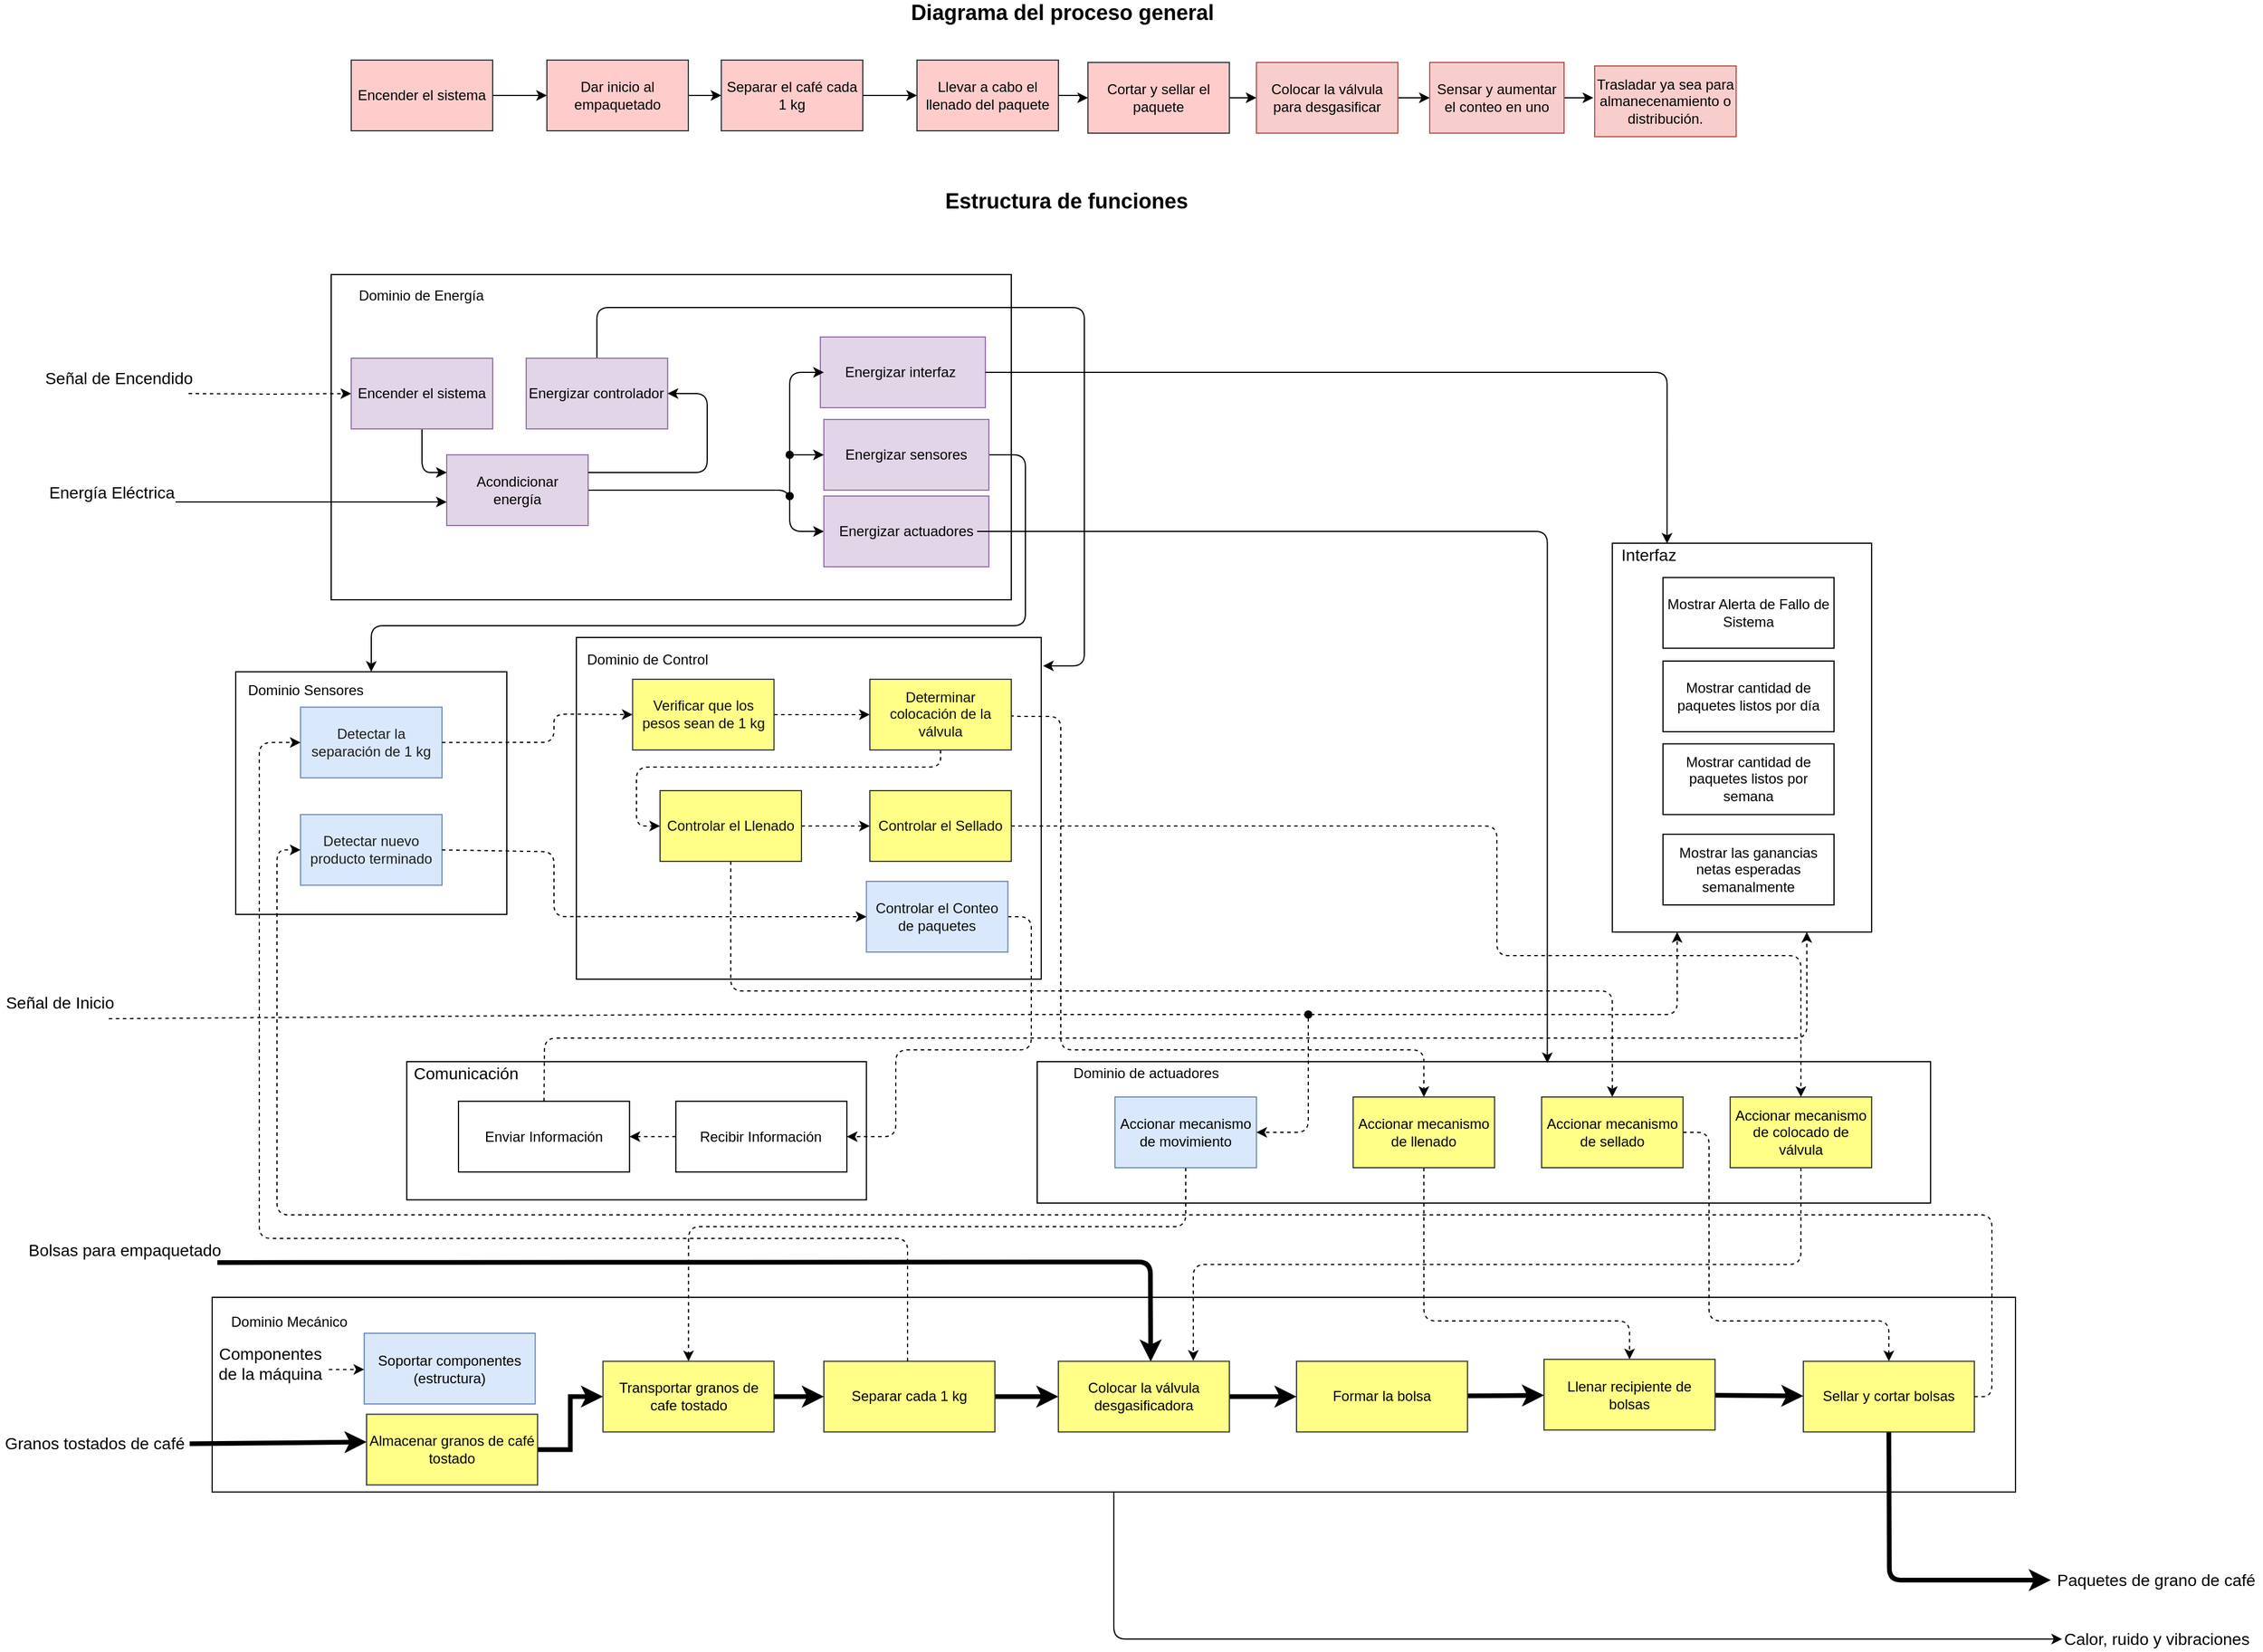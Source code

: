 <mxfile>
    <diagram id="LGRHkEk5826GOp8j9p-c" name="Diagrama de Funciones">
        <mxGraphModel dx="599" dy="356" grid="1" gridSize="10" guides="1" tooltips="1" connect="1" arrows="1" fold="1" page="1" pageScale="1" pageWidth="2336" pageHeight="1654" background="none" math="0" shadow="0">
            <root>
                <mxCell id="u75f97sQ8zGiJuDjL_UH-0"/>
                <mxCell id="u75f97sQ8zGiJuDjL_UH-1" parent="u75f97sQ8zGiJuDjL_UH-0"/>
                <mxCell id="8xO2yfuUKAtKJKmZYQV5-0" value="" style="rounded=0;whiteSpace=wrap;html=1;fillColor=none;" parent="u75f97sQ8zGiJuDjL_UH-1" vertex="1">
                    <mxGeometry x="1190" y="1020" width="757.94" height="120" as="geometry"/>
                </mxCell>
                <mxCell id="8xO2yfuUKAtKJKmZYQV5-1" value="&lt;font style=&quot;font-size: 18px&quot;&gt;&lt;b&gt;Diagrama del proceso general&lt;/b&gt;&lt;/font&gt;" style="text;html=1;strokeColor=none;fillColor=none;align=center;verticalAlign=middle;whiteSpace=wrap;rounded=0;" parent="u75f97sQ8zGiJuDjL_UH-1" vertex="1">
                    <mxGeometry x="1073.87" y="120" width="275" height="20" as="geometry"/>
                </mxCell>
                <mxCell id="8xO2yfuUKAtKJKmZYQV5-2" value="" style="edgeStyle=orthogonalEdgeStyle;rounded=0;orthogonalLoop=1;jettySize=auto;html=1;fontColor=#000000;" parent="u75f97sQ8zGiJuDjL_UH-1" source="8xO2yfuUKAtKJKmZYQV5-15" target="8xO2yfuUKAtKJKmZYQV5-7" edge="1">
                    <mxGeometry relative="1" as="geometry"/>
                </mxCell>
                <mxCell id="8xO2yfuUKAtKJKmZYQV5-3" value="Llevar a cabo el llenado del paquete" style="rounded=0;whiteSpace=wrap;html=1;fillColor=#ffcccc;strokeColor=#36393d;fontColor=#000000;" parent="u75f97sQ8zGiJuDjL_UH-1" vertex="1">
                    <mxGeometry x="1088" y="170" width="120" height="60" as="geometry"/>
                </mxCell>
                <mxCell id="8xO2yfuUKAtKJKmZYQV5-4" style="edgeStyle=orthogonalEdgeStyle;rounded=0;orthogonalLoop=1;jettySize=auto;html=1;exitX=1;exitY=0.5;exitDx=0;exitDy=0;endArrow=classic;endFill=1;fontColor=#000000;" parent="u75f97sQ8zGiJuDjL_UH-1" source="8xO2yfuUKAtKJKmZYQV5-5" edge="1">
                    <mxGeometry relative="1" as="geometry">
                        <mxPoint x="1661.771" y="201.857" as="targetPoint"/>
                    </mxGeometry>
                </mxCell>
                <mxCell id="8xO2yfuUKAtKJKmZYQV5-5" value="&lt;span&gt;Sensar y aumentar el conteo en uno&lt;/span&gt;" style="rounded=0;whiteSpace=wrap;html=1;fillColor=#f8cecc;strokeColor=#b85450;fontColor=#000000;" parent="u75f97sQ8zGiJuDjL_UH-1" vertex="1">
                    <mxGeometry x="1523" y="172" width="114" height="60" as="geometry"/>
                </mxCell>
                <mxCell id="8xO2yfuUKAtKJKmZYQV5-6" value="" style="edgeStyle=orthogonalEdgeStyle;rounded=0;orthogonalLoop=1;jettySize=auto;html=1;fontColor=#000000;" parent="u75f97sQ8zGiJuDjL_UH-1" source="8xO2yfuUKAtKJKmZYQV5-7" target="8xO2yfuUKAtKJKmZYQV5-5" edge="1">
                    <mxGeometry relative="1" as="geometry"/>
                </mxCell>
                <mxCell id="8xO2yfuUKAtKJKmZYQV5-7" value="Colocar la válvula para desgasificar" style="rounded=0;whiteSpace=wrap;html=1;fillColor=#f8cecc;strokeColor=#b85450;fontColor=#000000;" parent="u75f97sQ8zGiJuDjL_UH-1" vertex="1">
                    <mxGeometry x="1376" y="172" width="120" height="60" as="geometry"/>
                </mxCell>
                <mxCell id="8xO2yfuUKAtKJKmZYQV5-8" value="Trasladar ya sea para almanecenamiento o distribución." style="rounded=0;whiteSpace=wrap;html=1;fillColor=#f8cecc;strokeColor=#b85450;fontColor=#000000;" parent="u75f97sQ8zGiJuDjL_UH-1" vertex="1">
                    <mxGeometry x="1663" y="175" width="120" height="60" as="geometry"/>
                </mxCell>
                <mxCell id="8xO2yfuUKAtKJKmZYQV5-9" value="" style="edgeStyle=orthogonalEdgeStyle;rounded=0;orthogonalLoop=1;jettySize=auto;html=1;fontColor=#000000;" parent="u75f97sQ8zGiJuDjL_UH-1" source="8xO2yfuUKAtKJKmZYQV5-10" target="8xO2yfuUKAtKJKmZYQV5-12" edge="1">
                    <mxGeometry relative="1" as="geometry"/>
                </mxCell>
                <mxCell id="8xO2yfuUKAtKJKmZYQV5-10" value="Encender el sistema" style="rounded=0;whiteSpace=wrap;html=1;fillColor=#ffcccc;strokeColor=#36393d;fontColor=#000000;" parent="u75f97sQ8zGiJuDjL_UH-1" vertex="1">
                    <mxGeometry x="608" y="170" width="120" height="60" as="geometry"/>
                </mxCell>
                <mxCell id="8xO2yfuUKAtKJKmZYQV5-11" value="" style="edgeStyle=orthogonalEdgeStyle;rounded=0;orthogonalLoop=1;jettySize=auto;html=1;fontColor=#000000;" parent="u75f97sQ8zGiJuDjL_UH-1" source="8xO2yfuUKAtKJKmZYQV5-12" target="8xO2yfuUKAtKJKmZYQV5-14" edge="1">
                    <mxGeometry relative="1" as="geometry"/>
                </mxCell>
                <mxCell id="8xO2yfuUKAtKJKmZYQV5-12" value="Dar inicio al empaquetado" style="rounded=0;whiteSpace=wrap;html=1;fillColor=#ffcccc;strokeColor=#36393d;fontColor=#000000;" parent="u75f97sQ8zGiJuDjL_UH-1" vertex="1">
                    <mxGeometry x="774" y="170" width="120" height="60" as="geometry"/>
                </mxCell>
                <mxCell id="8xO2yfuUKAtKJKmZYQV5-13" value="" style="edgeStyle=orthogonalEdgeStyle;rounded=0;orthogonalLoop=1;jettySize=auto;html=1;fontColor=#000000;" parent="u75f97sQ8zGiJuDjL_UH-1" source="8xO2yfuUKAtKJKmZYQV5-14" target="8xO2yfuUKAtKJKmZYQV5-3" edge="1">
                    <mxGeometry relative="1" as="geometry"/>
                </mxCell>
                <mxCell id="8xO2yfuUKAtKJKmZYQV5-14" value="Separar el café cada 1 kg" style="rounded=0;whiteSpace=wrap;html=1;fillColor=#ffcccc;strokeColor=#36393d;fontColor=#000000;" parent="u75f97sQ8zGiJuDjL_UH-1" vertex="1">
                    <mxGeometry x="922" y="170" width="120" height="60" as="geometry"/>
                </mxCell>
                <mxCell id="8xO2yfuUKAtKJKmZYQV5-15" value="&lt;span&gt;Cortar y sellar el paquete&lt;br&gt;&lt;/span&gt;" style="rounded=0;whiteSpace=wrap;html=1;fillColor=#ffcccc;strokeColor=#36393d;fontColor=#000000;" parent="u75f97sQ8zGiJuDjL_UH-1" vertex="1">
                    <mxGeometry x="1233.06" y="172" width="120" height="60" as="geometry"/>
                </mxCell>
                <mxCell id="8xO2yfuUKAtKJKmZYQV5-16" value="" style="edgeStyle=orthogonalEdgeStyle;rounded=0;orthogonalLoop=1;jettySize=auto;html=1;fontColor=#000000;" parent="u75f97sQ8zGiJuDjL_UH-1" source="8xO2yfuUKAtKJKmZYQV5-3" target="8xO2yfuUKAtKJKmZYQV5-15" edge="1">
                    <mxGeometry relative="1" as="geometry">
                        <mxPoint x="1199.88" y="371" as="sourcePoint"/>
                        <mxPoint x="1444.12" y="371" as="targetPoint"/>
                    </mxGeometry>
                </mxCell>
                <mxCell id="8xO2yfuUKAtKJKmZYQV5-17" value="&lt;font style=&quot;font-size: 18px&quot;&gt;&lt;b&gt;Estructura de funciones&lt;/b&gt;&lt;/font&gt;" style="text;html=1;strokeColor=none;fillColor=none;align=center;verticalAlign=middle;whiteSpace=wrap;rounded=0;" parent="u75f97sQ8zGiJuDjL_UH-1" vertex="1">
                    <mxGeometry x="1084.5" y="280" width="260" height="20" as="geometry"/>
                </mxCell>
                <mxCell id="8xO2yfuUKAtKJKmZYQV5-18" value="" style="rounded=0;whiteSpace=wrap;html=1;fillColor=none;" parent="u75f97sQ8zGiJuDjL_UH-1" vertex="1">
                    <mxGeometry x="591" y="352.03" width="577" height="276" as="geometry"/>
                </mxCell>
                <mxCell id="6zSDcwNeayKkZa556VkB-0" style="edgeStyle=orthogonalEdgeStyle;rounded=1;orthogonalLoop=1;jettySize=auto;html=1;exitX=1;exitY=0.5;exitDx=0;exitDy=0;entryX=0;entryY=0.5;entryDx=0;entryDy=0;fontColor=#000000;" parent="u75f97sQ8zGiJuDjL_UH-1" source="8xO2yfuUKAtKJKmZYQV5-19" target="8xO2yfuUKAtKJKmZYQV5-24" edge="1">
                    <mxGeometry relative="1" as="geometry">
                        <Array as="points">
                            <mxPoint x="980" y="535"/>
                            <mxPoint x="980" y="570"/>
                        </Array>
                    </mxGeometry>
                </mxCell>
                <mxCell id="8xO2yfuUKAtKJKmZYQV5-19" value="" style="rounded=0;whiteSpace=wrap;html=1;fillColor=#e1d5e7;strokeColor=#9673a6;fontColor=#000000;" parent="u75f97sQ8zGiJuDjL_UH-1" vertex="1">
                    <mxGeometry x="689.0" y="505" width="120" height="60" as="geometry"/>
                </mxCell>
                <mxCell id="8xO2yfuUKAtKJKmZYQV5-20" value="Acondicionar energía" style="text;html=1;align=center;verticalAlign=middle;whiteSpace=wrap;rounded=0;fontColor=#000000;" parent="u75f97sQ8zGiJuDjL_UH-1" vertex="1">
                    <mxGeometry x="699.0" y="505" width="100" height="60" as="geometry"/>
                </mxCell>
                <mxCell id="8xO2yfuUKAtKJKmZYQV5-21" style="edgeStyle=orthogonalEdgeStyle;rounded=1;orthogonalLoop=1;jettySize=auto;html=1;exitX=0.5;exitY=0;exitDx=0;exitDy=0;entryX=1.004;entryY=0.083;entryDx=0;entryDy=0;entryPerimeter=0;" parent="u75f97sQ8zGiJuDjL_UH-1" source="8xO2yfuUKAtKJKmZYQV5-22" target="8xO2yfuUKAtKJKmZYQV5-75" edge="1">
                    <mxGeometry relative="1" as="geometry">
                        <Array as="points">
                            <mxPoint x="816" y="380"/>
                            <mxPoint x="1230" y="380"/>
                            <mxPoint x="1230" y="684"/>
                        </Array>
                    </mxGeometry>
                </mxCell>
                <mxCell id="8xO2yfuUKAtKJKmZYQV5-22" value="Energizar controlador" style="rounded=0;whiteSpace=wrap;html=1;fillColor=#e1d5e7;strokeColor=#9673a6;fontColor=#000000;" parent="u75f97sQ8zGiJuDjL_UH-1" vertex="1">
                    <mxGeometry x="756.44" y="423" width="120" height="60" as="geometry"/>
                </mxCell>
                <mxCell id="8xO2yfuUKAtKJKmZYQV5-23" value="" style="rounded=0;whiteSpace=wrap;html=1;fillColor=#e1d5e7;strokeColor=#9673a6;fontColor=#000000;" parent="u75f97sQ8zGiJuDjL_UH-1" vertex="1">
                    <mxGeometry x="1006.0" y="405" width="140" height="60" as="geometry"/>
                </mxCell>
                <mxCell id="8xO2yfuUKAtKJKmZYQV5-24" value="" style="rounded=0;whiteSpace=wrap;html=1;fillColor=#e1d5e7;strokeColor=#9673a6;fontColor=#000000;" parent="u75f97sQ8zGiJuDjL_UH-1" vertex="1">
                    <mxGeometry x="1009.0" y="540" width="140" height="60" as="geometry"/>
                </mxCell>
                <mxCell id="8xO2yfuUKAtKJKmZYQV5-26" style="edgeStyle=orthogonalEdgeStyle;rounded=1;orthogonalLoop=1;jettySize=auto;html=1;entryX=0.211;entryY=0.001;entryDx=0;entryDy=0;exitX=1;exitY=0.5;exitDx=0;exitDy=0;entryPerimeter=0;" parent="u75f97sQ8zGiJuDjL_UH-1" source="8xO2yfuUKAtKJKmZYQV5-23" target="8xO2yfuUKAtKJKmZYQV5-82" edge="1">
                    <mxGeometry relative="1" as="geometry">
                        <mxPoint x="1150" y="435" as="sourcePoint"/>
                    </mxGeometry>
                </mxCell>
                <mxCell id="8xO2yfuUKAtKJKmZYQV5-27" value="Energizar interfaz" style="text;html=1;align=center;verticalAlign=middle;whiteSpace=wrap;rounded=0;fontColor=#000000;" parent="u75f97sQ8zGiJuDjL_UH-1" vertex="1">
                    <mxGeometry x="1009.0" y="405" width="130" height="60" as="geometry"/>
                </mxCell>
                <mxCell id="8xO2yfuUKAtKJKmZYQV5-28" style="edgeStyle=orthogonalEdgeStyle;rounded=1;orthogonalLoop=1;jettySize=auto;html=1;exitX=1;exitY=0.5;exitDx=0;exitDy=0;entryX=0.571;entryY=0.01;entryDx=0;entryDy=0;entryPerimeter=0;" parent="u75f97sQ8zGiJuDjL_UH-1" source="8xO2yfuUKAtKJKmZYQV5-29" target="8xO2yfuUKAtKJKmZYQV5-0" edge="1">
                    <mxGeometry relative="1" as="geometry"/>
                </mxCell>
                <mxCell id="8xO2yfuUKAtKJKmZYQV5-29" value="Energizar actuadores" style="text;html=1;align=center;verticalAlign=middle;whiteSpace=wrap;rounded=0;fontColor=#000000;" parent="u75f97sQ8zGiJuDjL_UH-1" vertex="1">
                    <mxGeometry x="1019.0" y="545" width="120" height="50" as="geometry"/>
                </mxCell>
                <mxCell id="8xO2yfuUKAtKJKmZYQV5-30" value="" style="rounded=0;whiteSpace=wrap;html=1;fontColor=#000000;" parent="u75f97sQ8zGiJuDjL_UH-1" vertex="1">
                    <mxGeometry x="1009.0" y="475" width="140" height="60" as="geometry"/>
                </mxCell>
                <mxCell id="8xO2yfuUKAtKJKmZYQV5-31" style="edgeStyle=orthogonalEdgeStyle;rounded=1;orthogonalLoop=1;jettySize=auto;html=1;exitX=1;exitY=0.5;exitDx=0;exitDy=0;entryX=0.5;entryY=0;entryDx=0;entryDy=0;" parent="u75f97sQ8zGiJuDjL_UH-1" source="8xO2yfuUKAtKJKmZYQV5-32" target="8xO2yfuUKAtKJKmZYQV5-71" edge="1">
                    <mxGeometry relative="1" as="geometry">
                        <Array as="points">
                            <mxPoint x="1180" y="505"/>
                            <mxPoint x="1180" y="650"/>
                            <mxPoint x="625" y="650"/>
                        </Array>
                    </mxGeometry>
                </mxCell>
                <mxCell id="8xO2yfuUKAtKJKmZYQV5-32" value="Energizar sensores" style="text;html=1;strokeColor=#9673a6;fillColor=#e1d5e7;align=center;verticalAlign=middle;whiteSpace=wrap;rounded=0;fontColor=#000000;" parent="u75f97sQ8zGiJuDjL_UH-1" vertex="1">
                    <mxGeometry x="1009.0" y="475" width="140" height="60" as="geometry"/>
                </mxCell>
                <mxCell id="8xO2yfuUKAtKJKmZYQV5-38" value="Dominio de Energía" style="text;html=1;align=center;verticalAlign=middle;resizable=0;points=[];autosize=1;" parent="u75f97sQ8zGiJuDjL_UH-1" vertex="1">
                    <mxGeometry x="607.21" y="360" width="120" height="20" as="geometry"/>
                </mxCell>
                <mxCell id="8xO2yfuUKAtKJKmZYQV5-39" style="edgeStyle=orthogonalEdgeStyle;rounded=0;orthogonalLoop=1;jettySize=auto;html=1;entryX=0;entryY=0.5;entryDx=0;entryDy=0;dashed=1;" parent="u75f97sQ8zGiJuDjL_UH-1" target="8xO2yfuUKAtKJKmZYQV5-41" edge="1">
                    <mxGeometry relative="1" as="geometry">
                        <mxPoint x="470" y="453" as="sourcePoint"/>
                    </mxGeometry>
                </mxCell>
                <mxCell id="8xO2yfuUKAtKJKmZYQV5-40" style="edgeStyle=orthogonalEdgeStyle;rounded=1;orthogonalLoop=1;jettySize=auto;html=1;entryX=0;entryY=0.25;entryDx=0;entryDy=0;fontColor=#000000;" parent="u75f97sQ8zGiJuDjL_UH-1" source="8xO2yfuUKAtKJKmZYQV5-41" target="8xO2yfuUKAtKJKmZYQV5-19" edge="1">
                    <mxGeometry relative="1" as="geometry"/>
                </mxCell>
                <mxCell id="8xO2yfuUKAtKJKmZYQV5-41" value="Encender el sistema" style="rounded=0;whiteSpace=wrap;html=1;fillColor=#e1d5e7;strokeColor=#9673a6;fontColor=#000000;" parent="u75f97sQ8zGiJuDjL_UH-1" vertex="1">
                    <mxGeometry x="608.0" y="423" width="120" height="60" as="geometry"/>
                </mxCell>
                <mxCell id="8xO2yfuUKAtKJKmZYQV5-42" value="&lt;font style=&quot;font-size: 14px&quot;&gt;Energía Eléctrica&lt;/font&gt;" style="text;html=1;strokeColor=none;fillColor=none;align=center;verticalAlign=middle;whiteSpace=wrap;rounded=0;glass=0;rotation=0;" parent="u75f97sQ8zGiJuDjL_UH-1" vertex="1">
                    <mxGeometry x="344.85" y="527" width="120" height="20" as="geometry"/>
                </mxCell>
                <mxCell id="8xO2yfuUKAtKJKmZYQV5-43" value="" style="endArrow=classic;html=1;entryX=0;entryY=0.5;entryDx=0;entryDy=0;exitX=1;exitY=0.5;exitDx=0;exitDy=0;rounded=0;" parent="u75f97sQ8zGiJuDjL_UH-1" edge="1">
                    <mxGeometry width="50" height="50" relative="1" as="geometry">
                        <mxPoint x="459" y="545" as="sourcePoint"/>
                        <mxPoint x="689" y="545" as="targetPoint"/>
                    </mxGeometry>
                </mxCell>
                <mxCell id="8xO2yfuUKAtKJKmZYQV5-44" value="&lt;font style=&quot;font-size: 14px&quot;&gt;Señal de Encendido&lt;br&gt;&lt;/font&gt;" style="text;html=1;strokeColor=none;fillColor=none;align=center;verticalAlign=middle;whiteSpace=wrap;rounded=0;glass=0;" parent="u75f97sQ8zGiJuDjL_UH-1" vertex="1">
                    <mxGeometry x="344.85" y="430" width="131.7" height="20" as="geometry"/>
                </mxCell>
                <mxCell id="8xO2yfuUKAtKJKmZYQV5-45" value="" style="rounded=0;whiteSpace=wrap;html=1;strokeWidth=1;glass=0;fillColor=none;" parent="u75f97sQ8zGiJuDjL_UH-1" vertex="1">
                    <mxGeometry x="655.13" y="1020.0" width="390" height="117.26" as="geometry"/>
                </mxCell>
                <mxCell id="8xO2yfuUKAtKJKmZYQV5-46" value="&lt;font style=&quot;font-size: 14px&quot;&gt;Comunicación&lt;/font&gt;" style="text;html=1;strokeColor=none;fillColor=none;align=center;verticalAlign=middle;whiteSpace=wrap;rounded=0;" parent="u75f97sQ8zGiJuDjL_UH-1" vertex="1">
                    <mxGeometry x="655.13" y="1020.0" width="100.91" height="20" as="geometry"/>
                </mxCell>
                <mxCell id="8xO2yfuUKAtKJKmZYQV5-47" value="Enviar Información" style="rounded=0;whiteSpace=wrap;html=1;" parent="u75f97sQ8zGiJuDjL_UH-1" vertex="1">
                    <mxGeometry x="699.005" y="1053.63" width="145.116" height="60" as="geometry"/>
                </mxCell>
                <mxCell id="4" style="edgeStyle=orthogonalEdgeStyle;rounded=0;orthogonalLoop=1;jettySize=auto;html=1;exitX=0;exitY=0.5;exitDx=0;exitDy=0;entryX=1;entryY=0.5;entryDx=0;entryDy=0;dashed=1;strokeWidth=1;" parent="u75f97sQ8zGiJuDjL_UH-1" source="8xO2yfuUKAtKJKmZYQV5-48" target="8xO2yfuUKAtKJKmZYQV5-47" edge="1">
                    <mxGeometry relative="1" as="geometry"/>
                </mxCell>
                <mxCell id="8xO2yfuUKAtKJKmZYQV5-48" value="Recibir Información" style="rounded=0;whiteSpace=wrap;html=1;" parent="u75f97sQ8zGiJuDjL_UH-1" vertex="1">
                    <mxGeometry x="883.403" y="1053.63" width="145.116" height="60" as="geometry"/>
                </mxCell>
                <mxCell id="8xO2yfuUKAtKJKmZYQV5-49" value="" style="whiteSpace=wrap;html=1;fillColor=none;" parent="u75f97sQ8zGiJuDjL_UH-1" vertex="1">
                    <mxGeometry x="490" y="1220" width="1530" height="165.24" as="geometry"/>
                </mxCell>
                <mxCell id="8xO2yfuUKAtKJKmZYQV5-50" style="edgeStyle=orthogonalEdgeStyle;rounded=0;orthogonalLoop=1;jettySize=auto;html=1;entryX=0;entryY=0.5;entryDx=0;entryDy=0;strokeWidth=4;fontColor=#000000;" parent="u75f97sQ8zGiJuDjL_UH-1" source="8xO2yfuUKAtKJKmZYQV5-51" target="8xO2yfuUKAtKJKmZYQV5-63" edge="1">
                    <mxGeometry relative="1" as="geometry"/>
                </mxCell>
                <mxCell id="8xO2yfuUKAtKJKmZYQV5-51" value="Almacenar granos de café tostado" style="rounded=0;whiteSpace=wrap;html=1;fillColor=#ffff88;strokeColor=#36393d;fontColor=#000000;" parent="u75f97sQ8zGiJuDjL_UH-1" vertex="1">
                    <mxGeometry x="621.003" y="1319.24" width="145.116" height="60" as="geometry"/>
                </mxCell>
                <mxCell id="8xO2yfuUKAtKJKmZYQV5-52" value="Dominio Mecánico" style="text;html=1;align=center;verticalAlign=middle;resizable=0;points=[];autosize=1;" parent="u75f97sQ8zGiJuDjL_UH-1" vertex="1">
                    <mxGeometry x="500.0" y="1230.5" width="110" height="20" as="geometry"/>
                </mxCell>
                <mxCell id="8xO2yfuUKAtKJKmZYQV5-54" value="" style="endArrow=classic;html=1;strokeWidth=4;exitX=1;exitY=0.5;exitDx=0;exitDy=0;entryX=0;entryY=0.392;entryDx=0;entryDy=0;entryPerimeter=0;" parent="u75f97sQ8zGiJuDjL_UH-1" source="8xO2yfuUKAtKJKmZYQV5-55" target="8xO2yfuUKAtKJKmZYQV5-51" edge="1">
                    <mxGeometry width="50" height="50" relative="1" as="geometry">
                        <mxPoint x="505.65" y="1355.63" as="sourcePoint"/>
                        <mxPoint x="550.27" y="1343.98" as="targetPoint"/>
                    </mxGeometry>
                </mxCell>
                <mxCell id="8xO2yfuUKAtKJKmZYQV5-55" value="&lt;font style=&quot;font-size: 14px&quot;&gt;Granos tostados de café&lt;/font&gt;" style="text;html=1;strokeColor=none;fillColor=none;align=center;verticalAlign=middle;whiteSpace=wrap;rounded=0;glass=0;" parent="u75f97sQ8zGiJuDjL_UH-1" vertex="1">
                    <mxGeometry x="310" y="1334.24" width="160.9" height="20" as="geometry"/>
                </mxCell>
                <mxCell id="8xO2yfuUKAtKJKmZYQV5-56" value="" style="endArrow=classic;html=1;entryX=0;entryY=0.5;entryDx=0;entryDy=0;exitX=0.5;exitY=1;exitDx=0;exitDy=0;" parent="u75f97sQ8zGiJuDjL_UH-1" source="8xO2yfuUKAtKJKmZYQV5-49" target="8xO2yfuUKAtKJKmZYQV5-58" edge="1">
                    <mxGeometry x="1869.12" y="1427.46" width="50" height="50" as="geometry">
                        <mxPoint x="1444" y="1455.24" as="sourcePoint"/>
                        <mxPoint x="1997.42" y="1485.24" as="targetPoint"/>
                        <Array as="points">
                            <mxPoint x="1255" y="1510"/>
                        </Array>
                    </mxGeometry>
                </mxCell>
                <mxCell id="8xO2yfuUKAtKJKmZYQV5-57" value="" style="endArrow=classic;html=1;entryX=0;entryY=0.5;entryDx=0;entryDy=0;strokeWidth=4;exitX=0.5;exitY=1;exitDx=0;exitDy=0;" parent="u75f97sQ8zGiJuDjL_UH-1" source="8xO2yfuUKAtKJKmZYQV5-68" target="8xO2yfuUKAtKJKmZYQV5-59" edge="1">
                    <mxGeometry x="1894" y="1091.7" width="50" height="50" as="geometry">
                        <mxPoint x="1672.561" y="1334.24" as="sourcePoint"/>
                        <mxPoint x="2020.6" y="1434.24" as="targetPoint"/>
                        <Array as="points">
                            <mxPoint x="1913" y="1460"/>
                        </Array>
                    </mxGeometry>
                </mxCell>
                <mxCell id="8xO2yfuUKAtKJKmZYQV5-58" value="&lt;font style=&quot;font-size: 14px&quot;&gt;Calor, ruido y vibraciones&lt;/font&gt;" style="text;html=1;strokeColor=none;fillColor=none;align=center;verticalAlign=middle;whiteSpace=wrap;rounded=0;glass=0;" parent="u75f97sQ8zGiJuDjL_UH-1" vertex="1">
                    <mxGeometry x="2059.5" y="1500" width="160" height="20" as="geometry"/>
                </mxCell>
                <mxCell id="8xO2yfuUKAtKJKmZYQV5-59" value="&lt;font style=&quot;font-size: 14px&quot;&gt;Paquetes de grano de café&lt;/font&gt;" style="text;html=1;strokeColor=none;fillColor=none;align=center;verticalAlign=middle;whiteSpace=wrap;rounded=0;glass=0;" parent="u75f97sQ8zGiJuDjL_UH-1" vertex="1">
                    <mxGeometry x="2050" y="1450" width="179" height="20" as="geometry"/>
                </mxCell>
                <mxCell id="8xO2yfuUKAtKJKmZYQV5-60" value="Soportar componentes (estructura)" style="rounded=0;whiteSpace=wrap;html=1;fillColor=#dae8fc;strokeColor=#6c8ebf;fontColor=#000000;" parent="u75f97sQ8zGiJuDjL_UH-1" vertex="1">
                    <mxGeometry x="619.003" y="1250.5" width="145.116" height="60" as="geometry"/>
                </mxCell>
                <mxCell id="8xO2yfuUKAtKJKmZYQV5-61" style="edgeStyle=orthogonalEdgeStyle;rounded=0;orthogonalLoop=1;jettySize=auto;html=1;exitX=1;exitY=0.75;exitDx=0;exitDy=0;dashed=1;" parent="u75f97sQ8zGiJuDjL_UH-1" source="8xO2yfuUKAtKJKmZYQV5-62" edge="1">
                    <mxGeometry relative="1" as="geometry">
                        <mxPoint x="619" y="1280.24" as="targetPoint"/>
                    </mxGeometry>
                </mxCell>
                <mxCell id="8xO2yfuUKAtKJKmZYQV5-62" value="&lt;font style=&quot;font-size: 14px&quot;&gt;Componentes de la máquina&lt;/font&gt;" style="text;html=1;strokeColor=none;fillColor=none;align=center;verticalAlign=middle;whiteSpace=wrap;rounded=0;glass=0;" parent="u75f97sQ8zGiJuDjL_UH-1" vertex="1">
                    <mxGeometry x="490" y="1266.24" width="99" height="20" as="geometry"/>
                </mxCell>
                <mxCell id="8xO2yfuUKAtKJKmZYQV5-63" value="Transportar granos de cafe tostado" style="rounded=0;whiteSpace=wrap;html=1;fillColor=#ffff88;strokeColor=#36393d;fontColor=#000000;" parent="u75f97sQ8zGiJuDjL_UH-1" vertex="1">
                    <mxGeometry x="821.593" y="1274.24" width="145.116" height="60" as="geometry"/>
                </mxCell>
                <mxCell id="24" value="" style="edgeStyle=orthogonalEdgeStyle;rounded=1;orthogonalLoop=1;jettySize=auto;html=1;strokeWidth=4;fontColor=#000000;" parent="u75f97sQ8zGiJuDjL_UH-1" source="8xO2yfuUKAtKJKmZYQV5-64" target="19" edge="1">
                    <mxGeometry relative="1" as="geometry"/>
                </mxCell>
                <mxCell id="8xO2yfuUKAtKJKmZYQV5-64" value="Separar cada 1 kg" style="rounded=0;whiteSpace=wrap;html=1;fillColor=#ffff88;strokeColor=#36393d;fontColor=#000000;" parent="u75f97sQ8zGiJuDjL_UH-1" vertex="1">
                    <mxGeometry x="1009.003" y="1274.24" width="145.116" height="60" as="geometry"/>
                </mxCell>
                <mxCell id="8xO2yfuUKAtKJKmZYQV5-65" style="edgeStyle=orthogonalEdgeStyle;rounded=0;orthogonalLoop=1;jettySize=auto;html=1;entryX=0;entryY=0.5;entryDx=0;entryDy=0;exitX=1;exitY=0.5;exitDx=0;exitDy=0;strokeWidth=4;fontColor=#000000;" parent="u75f97sQ8zGiJuDjL_UH-1" source="8xO2yfuUKAtKJKmZYQV5-63" target="8xO2yfuUKAtKJKmZYQV5-64" edge="1">
                    <mxGeometry relative="1" as="geometry">
                        <mxPoint x="957.0" y="1349.12" as="sourcePoint"/>
                        <mxPoint x="1002.763" y="1349.12" as="targetPoint"/>
                    </mxGeometry>
                </mxCell>
                <mxCell id="28" value="" style="edgeStyle=none;html=1;strokeWidth=4;" edge="1" parent="u75f97sQ8zGiJuDjL_UH-1" source="8xO2yfuUKAtKJKmZYQV5-66" target="27">
                    <mxGeometry relative="1" as="geometry"/>
                </mxCell>
                <mxCell id="8xO2yfuUKAtKJKmZYQV5-66" value="Formar la bolsa" style="rounded=0;whiteSpace=wrap;html=1;fillColor=#ffff88;strokeColor=#36393d;fontColor=#000000;" parent="u75f97sQ8zGiJuDjL_UH-1" vertex="1">
                    <mxGeometry x="1410.003" y="1274.24" width="145.116" height="60" as="geometry"/>
                </mxCell>
                <mxCell id="8xO2yfuUKAtKJKmZYQV5-68" value="Sellar y cortar bolsas" style="rounded=0;whiteSpace=wrap;html=1;fillColor=#ffff88;strokeColor=#36393d;fontColor=#000000;" parent="u75f97sQ8zGiJuDjL_UH-1" vertex="1">
                    <mxGeometry x="1840.003" y="1274.24" width="145.116" height="60" as="geometry"/>
                </mxCell>
                <mxCell id="8xO2yfuUKAtKJKmZYQV5-71" value="" style="rounded=0;whiteSpace=wrap;html=1;fillColor=none;" parent="u75f97sQ8zGiJuDjL_UH-1" vertex="1">
                    <mxGeometry x="510" y="689.15" width="230" height="205.88" as="geometry"/>
                </mxCell>
                <mxCell id="8xO2yfuUKAtKJKmZYQV5-72" value="Dominio Sensores" style="text;html=1;strokeColor=none;fillColor=none;align=center;verticalAlign=middle;whiteSpace=wrap;rounded=0;" parent="u75f97sQ8zGiJuDjL_UH-1" vertex="1">
                    <mxGeometry x="516.3" y="695.48" width="107.43" height="20" as="geometry"/>
                </mxCell>
                <mxCell id="8xO2yfuUKAtKJKmZYQV5-73" value="Detectar la separación de 1 kg" style="rounded=0;whiteSpace=wrap;html=1;fillColor=#dae8fc;strokeColor=#6c8ebf;fontColor=#1C1C1C;" parent="u75f97sQ8zGiJuDjL_UH-1" vertex="1">
                    <mxGeometry x="565" y="719.15" width="120" height="60" as="geometry"/>
                </mxCell>
                <mxCell id="8xO2yfuUKAtKJKmZYQV5-74" value="Detectar nuevo producto terminado" style="rounded=0;whiteSpace=wrap;html=1;fillColor=#dae8fc;strokeColor=#6c8ebf;fontColor=#1C1C1C;" parent="u75f97sQ8zGiJuDjL_UH-1" vertex="1">
                    <mxGeometry x="565" y="810.27" width="120" height="60" as="geometry"/>
                </mxCell>
                <mxCell id="8xO2yfuUKAtKJKmZYQV5-75" value="" style="rounded=0;whiteSpace=wrap;html=1;fillColor=none;" parent="u75f97sQ8zGiJuDjL_UH-1" vertex="1">
                    <mxGeometry x="799" y="660" width="394.4" height="290" as="geometry"/>
                </mxCell>
                <mxCell id="8xO2yfuUKAtKJKmZYQV5-76" style="edgeStyle=orthogonalEdgeStyle;rounded=1;orthogonalLoop=1;jettySize=auto;html=1;exitX=1;exitY=0.5;exitDx=0;exitDy=0;entryX=1;entryY=0.5;entryDx=0;entryDy=0;dashed=1;" parent="u75f97sQ8zGiJuDjL_UH-1" source="8xO2yfuUKAtKJKmZYQV5-77" target="8xO2yfuUKAtKJKmZYQV5-48" edge="1">
                    <mxGeometry relative="1" as="geometry">
                        <Array as="points">
                            <mxPoint x="1185" y="897"/>
                            <mxPoint x="1185" y="1010"/>
                            <mxPoint x="1070" y="1010"/>
                            <mxPoint x="1070" y="1084"/>
                        </Array>
                    </mxGeometry>
                </mxCell>
                <mxCell id="8xO2yfuUKAtKJKmZYQV5-77" value="Controlar el Conteo de paquetes" style="rounded=0;whiteSpace=wrap;html=1;fillColor=#dae8fc;strokeColor=#6c8ebf;fontColor=#0F0F0F;" parent="u75f97sQ8zGiJuDjL_UH-1" vertex="1">
                    <mxGeometry x="1045.13" y="867" width="120" height="60" as="geometry"/>
                </mxCell>
                <mxCell id="10" style="edgeStyle=orthogonalEdgeStyle;rounded=1;orthogonalLoop=1;jettySize=auto;html=1;exitX=1;exitY=0.5;exitDx=0;exitDy=0;entryX=0;entryY=0.5;entryDx=0;entryDy=0;dashed=1;startArrow=none;startFill=0;strokeWidth=1;fontColor=#0F0F0F;" parent="u75f97sQ8zGiJuDjL_UH-1" source="8xO2yfuUKAtKJKmZYQV5-78" target="8xO2yfuUKAtKJKmZYQV5-81" edge="1">
                    <mxGeometry relative="1" as="geometry"/>
                </mxCell>
                <mxCell id="8xO2yfuUKAtKJKmZYQV5-78" value="Verificar que los pesos sean de 1 kg" style="rounded=0;whiteSpace=wrap;html=1;fillColor=#ffff88;strokeColor=#36393d;fontColor=#0F0F0F;" parent="u75f97sQ8zGiJuDjL_UH-1" vertex="1">
                    <mxGeometry x="846.71" y="695.48" width="120" height="60" as="geometry"/>
                </mxCell>
                <mxCell id="8xO2yfuUKAtKJKmZYQV5-79" value="Dominio de Control&lt;br&gt;" style="text;html=1;align=center;verticalAlign=middle;resizable=0;points=[];autosize=1;" parent="u75f97sQ8zGiJuDjL_UH-1" vertex="1">
                    <mxGeometry x="799.0" y="669.15" width="120" height="20" as="geometry"/>
                </mxCell>
                <mxCell id="8xO2yfuUKAtKJKmZYQV5-80" style="edgeStyle=orthogonalEdgeStyle;rounded=1;orthogonalLoop=1;jettySize=auto;html=1;exitX=1;exitY=0.5;exitDx=0;exitDy=0;entryX=0.5;entryY=0;entryDx=0;entryDy=0;dashed=1;" parent="u75f97sQ8zGiJuDjL_UH-1" source="8xO2yfuUKAtKJKmZYQV5-81" target="8xO2yfuUKAtKJKmZYQV5-94" edge="1">
                    <mxGeometry relative="1" as="geometry">
                        <Array as="points">
                            <mxPoint x="1210" y="727"/>
                            <mxPoint x="1210" y="1010"/>
                            <mxPoint x="1518" y="1010"/>
                        </Array>
                    </mxGeometry>
                </mxCell>
                <mxCell id="14" style="edgeStyle=orthogonalEdgeStyle;rounded=1;orthogonalLoop=1;jettySize=auto;html=1;exitX=0.5;exitY=1;exitDx=0;exitDy=0;entryX=0;entryY=0.5;entryDx=0;entryDy=0;dashed=1;startArrow=none;startFill=0;strokeWidth=1;fontColor=#0F0F0F;" parent="u75f97sQ8zGiJuDjL_UH-1" source="8xO2yfuUKAtKJKmZYQV5-81" target="11" edge="1">
                    <mxGeometry relative="1" as="geometry">
                        <Array as="points">
                            <mxPoint x="1108" y="770"/>
                            <mxPoint x="850" y="770"/>
                            <mxPoint x="850" y="820"/>
                        </Array>
                    </mxGeometry>
                </mxCell>
                <mxCell id="8xO2yfuUKAtKJKmZYQV5-81" value="Determinar colocación de la válvula" style="rounded=0;whiteSpace=wrap;html=1;fillColor=#ffff88;strokeColor=#36393d;fontColor=#0F0F0F;" parent="u75f97sQ8zGiJuDjL_UH-1" vertex="1">
                    <mxGeometry x="1048.0" y="695.48" width="120" height="60" as="geometry"/>
                </mxCell>
                <mxCell id="8xO2yfuUKAtKJKmZYQV5-82" value="" style="rounded=0;whiteSpace=wrap;html=1;strokeWidth=1;glass=0;fillColor=none;" parent="u75f97sQ8zGiJuDjL_UH-1" vertex="1">
                    <mxGeometry x="1677.94" y="580" width="220" height="330" as="geometry"/>
                </mxCell>
                <mxCell id="8xO2yfuUKAtKJKmZYQV5-83" value="&lt;font style=&quot;font-size: 14px&quot;&gt;Interfaz&lt;/font&gt;" style="text;html=1;strokeColor=none;fillColor=none;align=center;verticalAlign=middle;whiteSpace=wrap;rounded=0;" parent="u75f97sQ8zGiJuDjL_UH-1" vertex="1">
                    <mxGeometry x="1677.94" y="580" width="62.45" height="20" as="geometry"/>
                </mxCell>
                <mxCell id="8xO2yfuUKAtKJKmZYQV5-84" value="Mostrar Alerta de Fallo de Sistema" style="rounded=0;whiteSpace=wrap;html=1;" parent="u75f97sQ8zGiJuDjL_UH-1" vertex="1">
                    <mxGeometry x="1720.925" y="609.15" width="145.116" height="60" as="geometry"/>
                </mxCell>
                <mxCell id="8xO2yfuUKAtKJKmZYQV5-85" value="Mostrar cantidad de paquetes listos por día" style="rounded=0;whiteSpace=wrap;html=1;" parent="u75f97sQ8zGiJuDjL_UH-1" vertex="1">
                    <mxGeometry x="1720.925" y="680.0" width="145.116" height="60" as="geometry"/>
                </mxCell>
                <mxCell id="8xO2yfuUKAtKJKmZYQV5-86" value="Mostrar cantidad de paquetes listos por semana" style="rounded=0;whiteSpace=wrap;html=1;" parent="u75f97sQ8zGiJuDjL_UH-1" vertex="1">
                    <mxGeometry x="1720.925" y="750.27" width="145.116" height="60" as="geometry"/>
                </mxCell>
                <mxCell id="8xO2yfuUKAtKJKmZYQV5-87" value="Dominio de actuadores" style="text;html=1;align=center;verticalAlign=middle;resizable=0;points=[];autosize=1;" parent="u75f97sQ8zGiJuDjL_UH-1" vertex="1">
                    <mxGeometry x="1212.0" y="1020" width="140" height="20" as="geometry"/>
                </mxCell>
                <mxCell id="22" style="edgeStyle=orthogonalEdgeStyle;rounded=1;orthogonalLoop=1;jettySize=auto;html=1;entryX=0.5;entryY=0;entryDx=0;entryDy=0;dashed=1;" parent="u75f97sQ8zGiJuDjL_UH-1" source="8xO2yfuUKAtKJKmZYQV5-89" target="8xO2yfuUKAtKJKmZYQV5-68" edge="1">
                    <mxGeometry relative="1" as="geometry">
                        <Array as="points">
                            <mxPoint x="1760" y="1080"/>
                            <mxPoint x="1760" y="1240"/>
                            <mxPoint x="1913" y="1240"/>
                        </Array>
                    </mxGeometry>
                </mxCell>
                <mxCell id="8xO2yfuUKAtKJKmZYQV5-89" value="Accionar mecanismo de sellado" style="rounded=0;whiteSpace=wrap;html=1;fillColor=#ffff88;strokeColor=#36393d;fontColor=#000000;" parent="u75f97sQ8zGiJuDjL_UH-1" vertex="1">
                    <mxGeometry x="1617.94" y="1050" width="120" height="60" as="geometry"/>
                </mxCell>
                <mxCell id="5" style="edgeStyle=orthogonalEdgeStyle;rounded=1;orthogonalLoop=1;jettySize=auto;html=1;entryX=0.5;entryY=0;entryDx=0;entryDy=0;dashed=1;strokeWidth=1;" parent="u75f97sQ8zGiJuDjL_UH-1" source="8xO2yfuUKAtKJKmZYQV5-92" target="8xO2yfuUKAtKJKmZYQV5-63" edge="1">
                    <mxGeometry relative="1" as="geometry">
                        <Array as="points">
                            <mxPoint x="1316" y="1160"/>
                            <mxPoint x="894" y="1160"/>
                        </Array>
                    </mxGeometry>
                </mxCell>
                <mxCell id="8xO2yfuUKAtKJKmZYQV5-92" value="Accionar mecanismo de movimiento" style="rounded=0;whiteSpace=wrap;html=1;fillColor=#dae8fc;strokeColor=#6c8ebf;fontColor=#000000;" parent="u75f97sQ8zGiJuDjL_UH-1" vertex="1">
                    <mxGeometry x="1256" y="1050" width="120" height="60" as="geometry"/>
                </mxCell>
                <mxCell id="8xO2yfuUKAtKJKmZYQV5-93" style="edgeStyle=orthogonalEdgeStyle;rounded=1;orthogonalLoop=1;jettySize=auto;html=1;exitX=0.5;exitY=1;exitDx=0;exitDy=0;entryX=0.5;entryY=0;entryDx=0;entryDy=0;dashed=1;" parent="u75f97sQ8zGiJuDjL_UH-1" source="8xO2yfuUKAtKJKmZYQV5-94" target="27" edge="1">
                    <mxGeometry relative="1" as="geometry">
                        <Array as="points">
                            <mxPoint x="1518" y="1240"/>
                            <mxPoint x="1693" y="1240"/>
                        </Array>
                    </mxGeometry>
                </mxCell>
                <mxCell id="8xO2yfuUKAtKJKmZYQV5-94" value="Accionar mecanismo de llenado" style="rounded=0;whiteSpace=wrap;html=1;fillColor=#ffff88;strokeColor=#36393d;fontColor=#000000;" parent="u75f97sQ8zGiJuDjL_UH-1" vertex="1">
                    <mxGeometry x="1458.06" y="1050" width="120" height="60" as="geometry"/>
                </mxCell>
                <mxCell id="8xO2yfuUKAtKJKmZYQV5-95" value="" style="endArrow=classic;html=1;dashed=1;entryX=0.25;entryY=1;entryDx=0;entryDy=0;exitX=0.907;exitY=1.179;exitDx=0;exitDy=0;exitPerimeter=0;" parent="u75f97sQ8zGiJuDjL_UH-1" source="8xO2yfuUKAtKJKmZYQV5-96" target="8xO2yfuUKAtKJKmZYQV5-82" edge="1">
                    <mxGeometry width="50" height="50" relative="1" as="geometry">
                        <mxPoint x="401.7" y="991.77" as="sourcePoint"/>
                        <mxPoint x="1360" y="992" as="targetPoint"/>
                        <Array as="points">
                            <mxPoint x="890" y="980"/>
                            <mxPoint x="1733" y="980"/>
                        </Array>
                    </mxGeometry>
                </mxCell>
                <mxCell id="8xO2yfuUKAtKJKmZYQV5-96" value="&lt;font style=&quot;font-size: 14px&quot;&gt;Señal de Inicio&lt;br&gt;&lt;/font&gt;" style="text;html=1;strokeColor=none;fillColor=none;align=center;verticalAlign=middle;whiteSpace=wrap;rounded=0;glass=0;" parent="u75f97sQ8zGiJuDjL_UH-1" vertex="1">
                    <mxGeometry x="310" y="960" width="101.7" height="20" as="geometry"/>
                </mxCell>
                <mxCell id="8xO2yfuUKAtKJKmZYQV5-97" value="&lt;font style=&quot;font-size: 14px&quot;&gt;Bolsas para empaquetado&lt;br&gt;&lt;/font&gt;" style="text;html=1;strokeColor=none;fillColor=none;align=center;verticalAlign=middle;whiteSpace=wrap;rounded=0;glass=0;" parent="u75f97sQ8zGiJuDjL_UH-1" vertex="1">
                    <mxGeometry x="331" y="1170" width="170" height="20" as="geometry"/>
                </mxCell>
                <mxCell id="8xO2yfuUKAtKJKmZYQV5-98" value="" style="endArrow=classic;html=1;strokeWidth=4;entryX=0.54;entryY=0.005;entryDx=0;entryDy=0;entryPerimeter=0;" parent="u75f97sQ8zGiJuDjL_UH-1" target="19" edge="1">
                    <mxGeometry width="50" height="50" relative="1" as="geometry">
                        <mxPoint x="494.4" y="1190.46" as="sourcePoint"/>
                        <mxPoint x="1279" y="1250" as="targetPoint"/>
                        <Array as="points">
                            <mxPoint x="1286" y="1190"/>
                        </Array>
                    </mxGeometry>
                </mxCell>
                <mxCell id="8xO2yfuUKAtKJKmZYQV5-99" style="edgeStyle=orthogonalEdgeStyle;rounded=1;orthogonalLoop=1;jettySize=auto;html=1;exitX=0.5;exitY=1;exitDx=0;exitDy=0;dashed=1;entryX=0.789;entryY=-0.007;entryDx=0;entryDy=0;entryPerimeter=0;" parent="u75f97sQ8zGiJuDjL_UH-1" source="8xO2yfuUKAtKJKmZYQV5-100" target="19" edge="1">
                    <mxGeometry relative="1" as="geometry">
                        <mxPoint x="1490" y="1200" as="targetPoint"/>
                    </mxGeometry>
                </mxCell>
                <mxCell id="8xO2yfuUKAtKJKmZYQV5-100" value="Accionar mecanismo de colocado de válvula" style="rounded=0;whiteSpace=wrap;html=1;fillColor=#ffff88;strokeColor=#36393d;fontColor=#000000;" parent="u75f97sQ8zGiJuDjL_UH-1" vertex="1">
                    <mxGeometry x="1777.94" y="1050" width="120" height="60" as="geometry"/>
                </mxCell>
                <mxCell id="8xO2yfuUKAtKJKmZYQV5-101" value="" style="endArrow=classic;html=1;dashed=1;exitX=0.5;exitY=0;exitDx=0;exitDy=0;entryX=0.75;entryY=1;entryDx=0;entryDy=0;" parent="u75f97sQ8zGiJuDjL_UH-1" source="8xO2yfuUKAtKJKmZYQV5-47" target="8xO2yfuUKAtKJKmZYQV5-82" edge="1">
                    <mxGeometry width="50" height="50" relative="1" as="geometry">
                        <mxPoint x="510.002" y="983.58" as="sourcePoint"/>
                        <mxPoint x="1414" y="920" as="targetPoint"/>
                        <Array as="points">
                            <mxPoint x="772" y="1000"/>
                            <mxPoint x="1843" y="1000"/>
                        </Array>
                    </mxGeometry>
                </mxCell>
                <mxCell id="8xO2yfuUKAtKJKmZYQV5-102" value="" style="endArrow=classic;html=1;dashed=1;entryX=0;entryY=0.5;entryDx=0;entryDy=0;exitX=1;exitY=0.5;exitDx=0;exitDy=0;" parent="u75f97sQ8zGiJuDjL_UH-1" source="8xO2yfuUKAtKJKmZYQV5-73" target="8xO2yfuUKAtKJKmZYQV5-78" edge="1">
                    <mxGeometry width="50" height="50" relative="1" as="geometry">
                        <mxPoint x="412.242" y="993.58" as="sourcePoint"/>
                        <mxPoint x="1316.61" y="907.0" as="targetPoint"/>
                        <Array as="points">
                            <mxPoint x="780" y="749"/>
                            <mxPoint x="780" y="725"/>
                        </Array>
                    </mxGeometry>
                </mxCell>
                <mxCell id="8xO2yfuUKAtKJKmZYQV5-104" value="" style="endArrow=classic;html=1;dashed=1;entryX=0;entryY=0.5;entryDx=0;entryDy=0;exitX=1;exitY=0.5;exitDx=0;exitDy=0;" parent="u75f97sQ8zGiJuDjL_UH-1" source="8xO2yfuUKAtKJKmZYQV5-74" target="8xO2yfuUKAtKJKmZYQV5-77" edge="1">
                    <mxGeometry width="50" height="50" relative="1" as="geometry">
                        <mxPoint x="685" y="842.03" as="sourcePoint"/>
                        <mxPoint x="833.15" y="897" as="targetPoint"/>
                        <Array as="points">
                            <mxPoint x="780" y="841.88"/>
                            <mxPoint x="780" y="896.88"/>
                        </Array>
                    </mxGeometry>
                </mxCell>
                <mxCell id="6zSDcwNeayKkZa556VkB-1" style="edgeStyle=orthogonalEdgeStyle;rounded=1;orthogonalLoop=1;jettySize=auto;html=1;entryX=0;entryY=0.5;entryDx=0;entryDy=0;startArrow=oval;startFill=1;fontColor=#000000;" parent="u75f97sQ8zGiJuDjL_UH-1" target="8xO2yfuUKAtKJKmZYQV5-27" edge="1">
                    <mxGeometry relative="1" as="geometry">
                        <mxPoint x="980" y="540" as="sourcePoint"/>
                        <mxPoint x="1019" y="580" as="targetPoint"/>
                        <Array as="points">
                            <mxPoint x="980" y="435"/>
                        </Array>
                    </mxGeometry>
                </mxCell>
                <mxCell id="6zSDcwNeayKkZa556VkB-2" style="edgeStyle=orthogonalEdgeStyle;rounded=1;orthogonalLoop=1;jettySize=auto;html=1;entryX=0;entryY=0.5;entryDx=0;entryDy=0;startArrow=oval;startFill=1;fontColor=#000000;" parent="u75f97sQ8zGiJuDjL_UH-1" target="8xO2yfuUKAtKJKmZYQV5-32" edge="1">
                    <mxGeometry relative="1" as="geometry">
                        <mxPoint x="980" y="505" as="sourcePoint"/>
                        <mxPoint x="1029" y="590" as="targetPoint"/>
                        <Array as="points">
                            <mxPoint x="990" y="505"/>
                            <mxPoint x="990" y="505"/>
                        </Array>
                    </mxGeometry>
                </mxCell>
                <mxCell id="6zSDcwNeayKkZa556VkB-3" style="edgeStyle=orthogonalEdgeStyle;rounded=1;orthogonalLoop=1;jettySize=auto;html=1;exitX=1;exitY=0.25;exitDx=0;exitDy=0;entryX=1;entryY=0.5;entryDx=0;entryDy=0;fontColor=#000000;" parent="u75f97sQ8zGiJuDjL_UH-1" source="8xO2yfuUKAtKJKmZYQV5-19" target="8xO2yfuUKAtKJKmZYQV5-22" edge="1">
                    <mxGeometry relative="1" as="geometry">
                        <mxPoint x="839" y="565" as="sourcePoint"/>
                        <mxPoint x="1039" y="600" as="targetPoint"/>
                        <Array as="points">
                            <mxPoint x="910" y="520"/>
                            <mxPoint x="910" y="453"/>
                        </Array>
                    </mxGeometry>
                </mxCell>
                <mxCell id="1" style="edgeStyle=orthogonalEdgeStyle;rounded=1;orthogonalLoop=1;jettySize=auto;html=1;entryX=0;entryY=0.5;entryDx=0;entryDy=0;strokeWidth=1;dashed=1;" parent="u75f97sQ8zGiJuDjL_UH-1" source="8xO2yfuUKAtKJKmZYQV5-64" target="8xO2yfuUKAtKJKmZYQV5-73" edge="1">
                    <mxGeometry relative="1" as="geometry">
                        <Array as="points">
                            <mxPoint x="1080" y="1170"/>
                            <mxPoint x="530" y="1170"/>
                            <mxPoint x="530" y="749"/>
                        </Array>
                    </mxGeometry>
                </mxCell>
                <mxCell id="3" style="edgeStyle=orthogonalEdgeStyle;rounded=1;orthogonalLoop=1;jettySize=auto;html=1;entryX=0;entryY=0.5;entryDx=0;entryDy=0;dashed=1;strokeWidth=1;exitX=1;exitY=0.5;exitDx=0;exitDy=0;" parent="u75f97sQ8zGiJuDjL_UH-1" source="8xO2yfuUKAtKJKmZYQV5-68" target="8xO2yfuUKAtKJKmZYQV5-74" edge="1">
                    <mxGeometry relative="1" as="geometry">
                        <Array as="points">
                            <mxPoint x="2000" y="1304"/>
                            <mxPoint x="2000" y="1150"/>
                            <mxPoint x="545" y="1150"/>
                            <mxPoint x="545" y="840"/>
                        </Array>
                    </mxGeometry>
                </mxCell>
                <mxCell id="7" value="" style="endArrow=classic;html=1;dashed=1;strokeWidth=1;entryX=1;entryY=0.5;entryDx=0;entryDy=0;startArrow=oval;startFill=1;" parent="u75f97sQ8zGiJuDjL_UH-1" target="8xO2yfuUKAtKJKmZYQV5-92" edge="1">
                    <mxGeometry width="50" height="50" relative="1" as="geometry">
                        <mxPoint x="1420" y="980" as="sourcePoint"/>
                        <mxPoint x="1130" y="980" as="targetPoint"/>
                        <Array as="points">
                            <mxPoint x="1420" y="1080"/>
                        </Array>
                    </mxGeometry>
                </mxCell>
                <mxCell id="16" style="edgeStyle=orthogonalEdgeStyle;rounded=1;orthogonalLoop=1;jettySize=auto;html=1;exitX=1;exitY=0.5;exitDx=0;exitDy=0;entryX=0;entryY=0.5;entryDx=0;entryDy=0;dashed=1;startArrow=none;startFill=0;strokeWidth=1;fontColor=#0F0F0F;" parent="u75f97sQ8zGiJuDjL_UH-1" source="11" target="15" edge="1">
                    <mxGeometry relative="1" as="geometry"/>
                </mxCell>
                <mxCell id="18" style="edgeStyle=orthogonalEdgeStyle;rounded=1;orthogonalLoop=1;jettySize=auto;html=1;exitX=0.5;exitY=1;exitDx=0;exitDy=0;entryX=0.5;entryY=0;entryDx=0;entryDy=0;dashed=1;startArrow=none;startFill=0;strokeWidth=1;" parent="u75f97sQ8zGiJuDjL_UH-1" source="11" target="8xO2yfuUKAtKJKmZYQV5-89" edge="1">
                    <mxGeometry relative="1" as="geometry">
                        <Array as="points">
                            <mxPoint x="930" y="960"/>
                            <mxPoint x="1678" y="960"/>
                        </Array>
                    </mxGeometry>
                </mxCell>
                <mxCell id="11" value="Controlar el Llenado" style="rounded=0;whiteSpace=wrap;html=1;fillColor=#ffff88;strokeColor=#36393d;fontColor=#0F0F0F;" parent="u75f97sQ8zGiJuDjL_UH-1" vertex="1">
                    <mxGeometry x="870.0" y="790" width="120" height="60" as="geometry"/>
                </mxCell>
                <mxCell id="17" style="edgeStyle=orthogonalEdgeStyle;rounded=1;orthogonalLoop=1;jettySize=auto;html=1;exitX=1;exitY=0.5;exitDx=0;exitDy=0;entryX=0.5;entryY=0;entryDx=0;entryDy=0;dashed=1;startArrow=none;startFill=0;strokeWidth=1;" parent="u75f97sQ8zGiJuDjL_UH-1" source="15" target="8xO2yfuUKAtKJKmZYQV5-100" edge="1">
                    <mxGeometry relative="1" as="geometry">
                        <Array as="points">
                            <mxPoint x="1580" y="820"/>
                            <mxPoint x="1580" y="930"/>
                            <mxPoint x="1838" y="930"/>
                        </Array>
                    </mxGeometry>
                </mxCell>
                <mxCell id="15" value="Controlar el Sellado" style="rounded=0;whiteSpace=wrap;html=1;fillColor=#ffff88;strokeColor=#36393d;fontColor=#0F0F0F;" parent="u75f97sQ8zGiJuDjL_UH-1" vertex="1">
                    <mxGeometry x="1048.0" y="790" width="120" height="60" as="geometry"/>
                </mxCell>
                <mxCell id="23" value="" style="edgeStyle=orthogonalEdgeStyle;rounded=1;orthogonalLoop=1;jettySize=auto;html=1;strokeWidth=4;fontColor=#000000;" parent="u75f97sQ8zGiJuDjL_UH-1" source="19" target="8xO2yfuUKAtKJKmZYQV5-66" edge="1">
                    <mxGeometry relative="1" as="geometry"/>
                </mxCell>
                <mxCell id="19" value="Colocar la válvula desgasificadora" style="rounded=0;whiteSpace=wrap;html=1;fillColor=#ffff88;strokeColor=#36393d;fontColor=#000000;" parent="u75f97sQ8zGiJuDjL_UH-1" vertex="1">
                    <mxGeometry x="1207.943" y="1274.24" width="145.116" height="60" as="geometry"/>
                </mxCell>
                <mxCell id="25" value="Mostrar las ganancias netas esperadas semanalmente" style="rounded=0;whiteSpace=wrap;html=1;" parent="u75f97sQ8zGiJuDjL_UH-1" vertex="1">
                    <mxGeometry x="1720.925" y="827.0" width="145.116" height="60" as="geometry"/>
                </mxCell>
                <mxCell id="29" value="" style="edgeStyle=none;html=1;strokeWidth=4;" edge="1" parent="u75f97sQ8zGiJuDjL_UH-1" source="27" target="8xO2yfuUKAtKJKmZYQV5-68">
                    <mxGeometry relative="1" as="geometry"/>
                </mxCell>
                <mxCell id="27" value="Llenar recipiente de bolsas" style="rounded=0;whiteSpace=wrap;html=1;fillColor=#ffff88;strokeColor=#36393d;fontColor=#000000;" vertex="1" parent="u75f97sQ8zGiJuDjL_UH-1">
                    <mxGeometry x="1620.003" y="1272.62" width="145.116" height="60" as="geometry"/>
                </mxCell>
            </root>
        </mxGraphModel>
    </diagram>
    <diagram id="OdCKMH0avqiSebCszpiZ" name="Black Box">
        <mxGraphModel dx="810" dy="614" grid="1" gridSize="10" guides="1" tooltips="1" connect="1" arrows="1" fold="1" page="1" pageScale="1" pageWidth="1169" pageHeight="827" math="0" shadow="0">
            <root>
                <mxCell id="0"/>
                <mxCell id="1" parent="0"/>
                <mxCell id="2" value="&lt;span style=&quot;font-size: 20px&quot;&gt;BlackBox&lt;/span&gt;" style="rounded=0;whiteSpace=wrap;html=1;glass=0;strokeWidth=1;strokeColor=#000000;" parent="1" vertex="1">
                    <mxGeometry x="410" y="280" width="240" height="330" as="geometry"/>
                </mxCell>
                <mxCell id="3" value="&lt;font style=&quot;font-size: 14px&quot;&gt;Energía Eléctrica&lt;/font&gt;" style="text;html=1;strokeColor=none;fillColor=none;align=center;verticalAlign=middle;whiteSpace=wrap;rounded=0;glass=0;" parent="1" vertex="1">
                    <mxGeometry x="181.7" y="330" width="120" height="20" as="geometry"/>
                </mxCell>
                <mxCell id="5" value="" style="endArrow=classic;html=1;dashed=1;entryX=-0.01;entryY=0.731;entryDx=0;entryDy=0;entryPerimeter=0;" parent="1" edge="1">
                    <mxGeometry width="50" height="50" relative="1" as="geometry">
                        <mxPoint x="280" y="395.5" as="sourcePoint"/>
                        <mxPoint x="406.6" y="395.52" as="targetPoint"/>
                    </mxGeometry>
                </mxCell>
                <mxCell id="6" value="" style="endArrow=classic;html=1;entryX=-0.005;entryY=0.072;entryDx=0;entryDy=0;entryPerimeter=0;" parent="1" edge="1">
                    <mxGeometry width="50" height="50" relative="1" as="geometry">
                        <mxPoint x="281.7" y="350" as="sourcePoint"/>
                        <mxPoint x="410" y="350.24" as="targetPoint"/>
                    </mxGeometry>
                </mxCell>
                <mxCell id="7" value="" style="endArrow=classic;html=1;entryX=-0.01;entryY=0.887;entryDx=0;entryDy=0;entryPerimeter=0;strokeWidth=4;" parent="1" edge="1">
                    <mxGeometry width="50" height="50" relative="1" as="geometry">
                        <mxPoint x="283.4" y="541.77" as="sourcePoint"/>
                        <mxPoint x="410" y="541.31" as="targetPoint"/>
                    </mxGeometry>
                </mxCell>
                <mxCell id="8" value="" style="endArrow=classic;html=1;dashed=1;entryX=-0.007;entryY=0.366;entryDx=0;entryDy=0;entryPerimeter=0;" parent="1" edge="1">
                    <mxGeometry x="650" y="291.39" width="50" height="50" as="geometry">
                        <mxPoint x="650.0" y="415.39" as="sourcePoint"/>
                        <mxPoint x="777.62" y="415.11" as="targetPoint"/>
                    </mxGeometry>
                </mxCell>
                <mxCell id="9" value="" style="endArrow=classic;html=1;entryX=-0.005;entryY=0.209;entryDx=0;entryDy=0;entryPerimeter=0;" parent="1" edge="1">
                    <mxGeometry x="650" y="310.1" width="50" height="50" as="geometry">
                        <mxPoint x="650.0" y="368.1" as="sourcePoint"/>
                        <mxPoint x="778.3" y="367.88" as="targetPoint"/>
                    </mxGeometry>
                </mxCell>
                <mxCell id="12" value="" style="endArrow=classic;html=1;entryX=-0.01;entryY=0.887;entryDx=0;entryDy=0;entryPerimeter=0;strokeWidth=4;" parent="1" edge="1">
                    <mxGeometry x="650" y="175.4" width="50" height="50" as="geometry">
                        <mxPoint x="650.0" y="518.4" as="sourcePoint"/>
                        <mxPoint x="776.6" y="517.94" as="targetPoint"/>
                    </mxGeometry>
                </mxCell>
                <mxCell id="14" value="" style="endArrow=classic;html=1;dashed=1;entryX=-0.01;entryY=0.887;entryDx=0;entryDy=0;entryPerimeter=0;" parent="1" edge="1">
                    <mxGeometry x="650" y="125.4" width="50" height="50" as="geometry">
                        <mxPoint x="650.0" y="468.4" as="sourcePoint"/>
                        <mxPoint x="776.6" y="467.94" as="targetPoint"/>
                    </mxGeometry>
                </mxCell>
                <mxCell id="16" value="&lt;font style=&quot;font-size: 14px&quot;&gt;Señal de Encendido&lt;br&gt;&lt;/font&gt;" style="text;html=1;strokeColor=none;fillColor=none;align=center;verticalAlign=middle;whiteSpace=wrap;rounded=0;glass=0;" parent="1" vertex="1">
                    <mxGeometry x="161.7" y="379" width="131.7" height="20" as="geometry"/>
                </mxCell>
                <mxCell id="17" value="&lt;span style=&quot;font-size: 14px&quot;&gt;Granos tostados de café&lt;/span&gt;" style="text;html=1;strokeColor=none;fillColor=none;align=center;verticalAlign=middle;whiteSpace=wrap;rounded=0;glass=0;" parent="1" vertex="1">
                    <mxGeometry x="130" y="518.77" width="163.4" height="20" as="geometry"/>
                </mxCell>
                <mxCell id="18" value="&lt;font style=&quot;font-size: 14px&quot;&gt;Calor, ruido y vibraciones&lt;/font&gt;" style="text;html=1;strokeColor=none;fillColor=none;align=center;verticalAlign=middle;whiteSpace=wrap;rounded=0;glass=0;" parent="1" vertex="1">
                    <mxGeometry x="767" y="337.88" width="160" height="20" as="geometry"/>
                </mxCell>
                <mxCell id="22" value="&lt;font style=&quot;font-size: 14px&quot;&gt;Cantidad de paquetes en tiempo real&lt;/font&gt;" style="text;html=1;strokeColor=none;fillColor=none;align=center;verticalAlign=middle;whiteSpace=wrap;rounded=0;glass=0;" parent="1" vertex="1">
                    <mxGeometry x="767" y="438.94" width="233" height="20" as="geometry"/>
                </mxCell>
                <mxCell id="23" value="&lt;span style=&quot;font-size: 14px&quot;&gt;Paquetes de café en grano&lt;/span&gt;" style="text;html=1;strokeColor=none;fillColor=none;align=center;verticalAlign=middle;whiteSpace=wrap;rounded=0;glass=0;" parent="1" vertex="1">
                    <mxGeometry x="767" y="488.94" width="183" height="20" as="geometry"/>
                </mxCell>
                <mxCell id="24" value="" style="endArrow=classic;html=1;dashed=1;entryX=-0.01;entryY=0.731;entryDx=0;entryDy=0;entryPerimeter=0;" parent="1" edge="1">
                    <mxGeometry width="50" height="50" relative="1" as="geometry">
                        <mxPoint x="283.4" y="437" as="sourcePoint"/>
                        <mxPoint x="410" y="437.02" as="targetPoint"/>
                    </mxGeometry>
                </mxCell>
                <mxCell id="25" value="&lt;font style=&quot;font-size: 14px&quot;&gt;Señal de Inicio&lt;br&gt;&lt;/font&gt;" style="text;html=1;strokeColor=none;fillColor=none;align=center;verticalAlign=middle;whiteSpace=wrap;rounded=0;glass=0;" parent="1" vertex="1">
                    <mxGeometry x="191.7" y="415.23" width="101.7" height="20" as="geometry"/>
                </mxCell>
                <mxCell id="27" value="&lt;font style=&quot;font-size: 14px&quot;&gt;Bolsas para empaquetado&lt;br&gt;&lt;/font&gt;" style="text;html=1;strokeColor=none;fillColor=none;align=center;verticalAlign=middle;whiteSpace=wrap;rounded=0;glass=0;" parent="1" vertex="1">
                    <mxGeometry x="120" y="465.23" width="170" height="20" as="geometry"/>
                </mxCell>
                <mxCell id="28" value="&lt;font style=&quot;font-size: 14px&quot;&gt;Alerta de Fallo de Sistema&lt;/font&gt;" style="text;html=1;strokeColor=none;fillColor=none;align=center;verticalAlign=middle;whiteSpace=wrap;rounded=0;glass=0;" parent="1" vertex="1">
                    <mxGeometry x="765" y="387.88" width="170" height="20" as="geometry"/>
                </mxCell>
                <mxCell id="ODtnUPs3umg74fSTmqI8-32" value="" style="endArrow=classic;html=1;entryX=-0.01;entryY=0.887;entryDx=0;entryDy=0;entryPerimeter=0;strokeWidth=4;" parent="1" edge="1">
                    <mxGeometry width="50" height="50" relative="1" as="geometry">
                        <mxPoint x="283.4" y="485.69" as="sourcePoint"/>
                        <mxPoint x="410" y="485.23" as="targetPoint"/>
                    </mxGeometry>
                </mxCell>
            </root>
        </mxGraphModel>
    </diagram>
</mxfile>